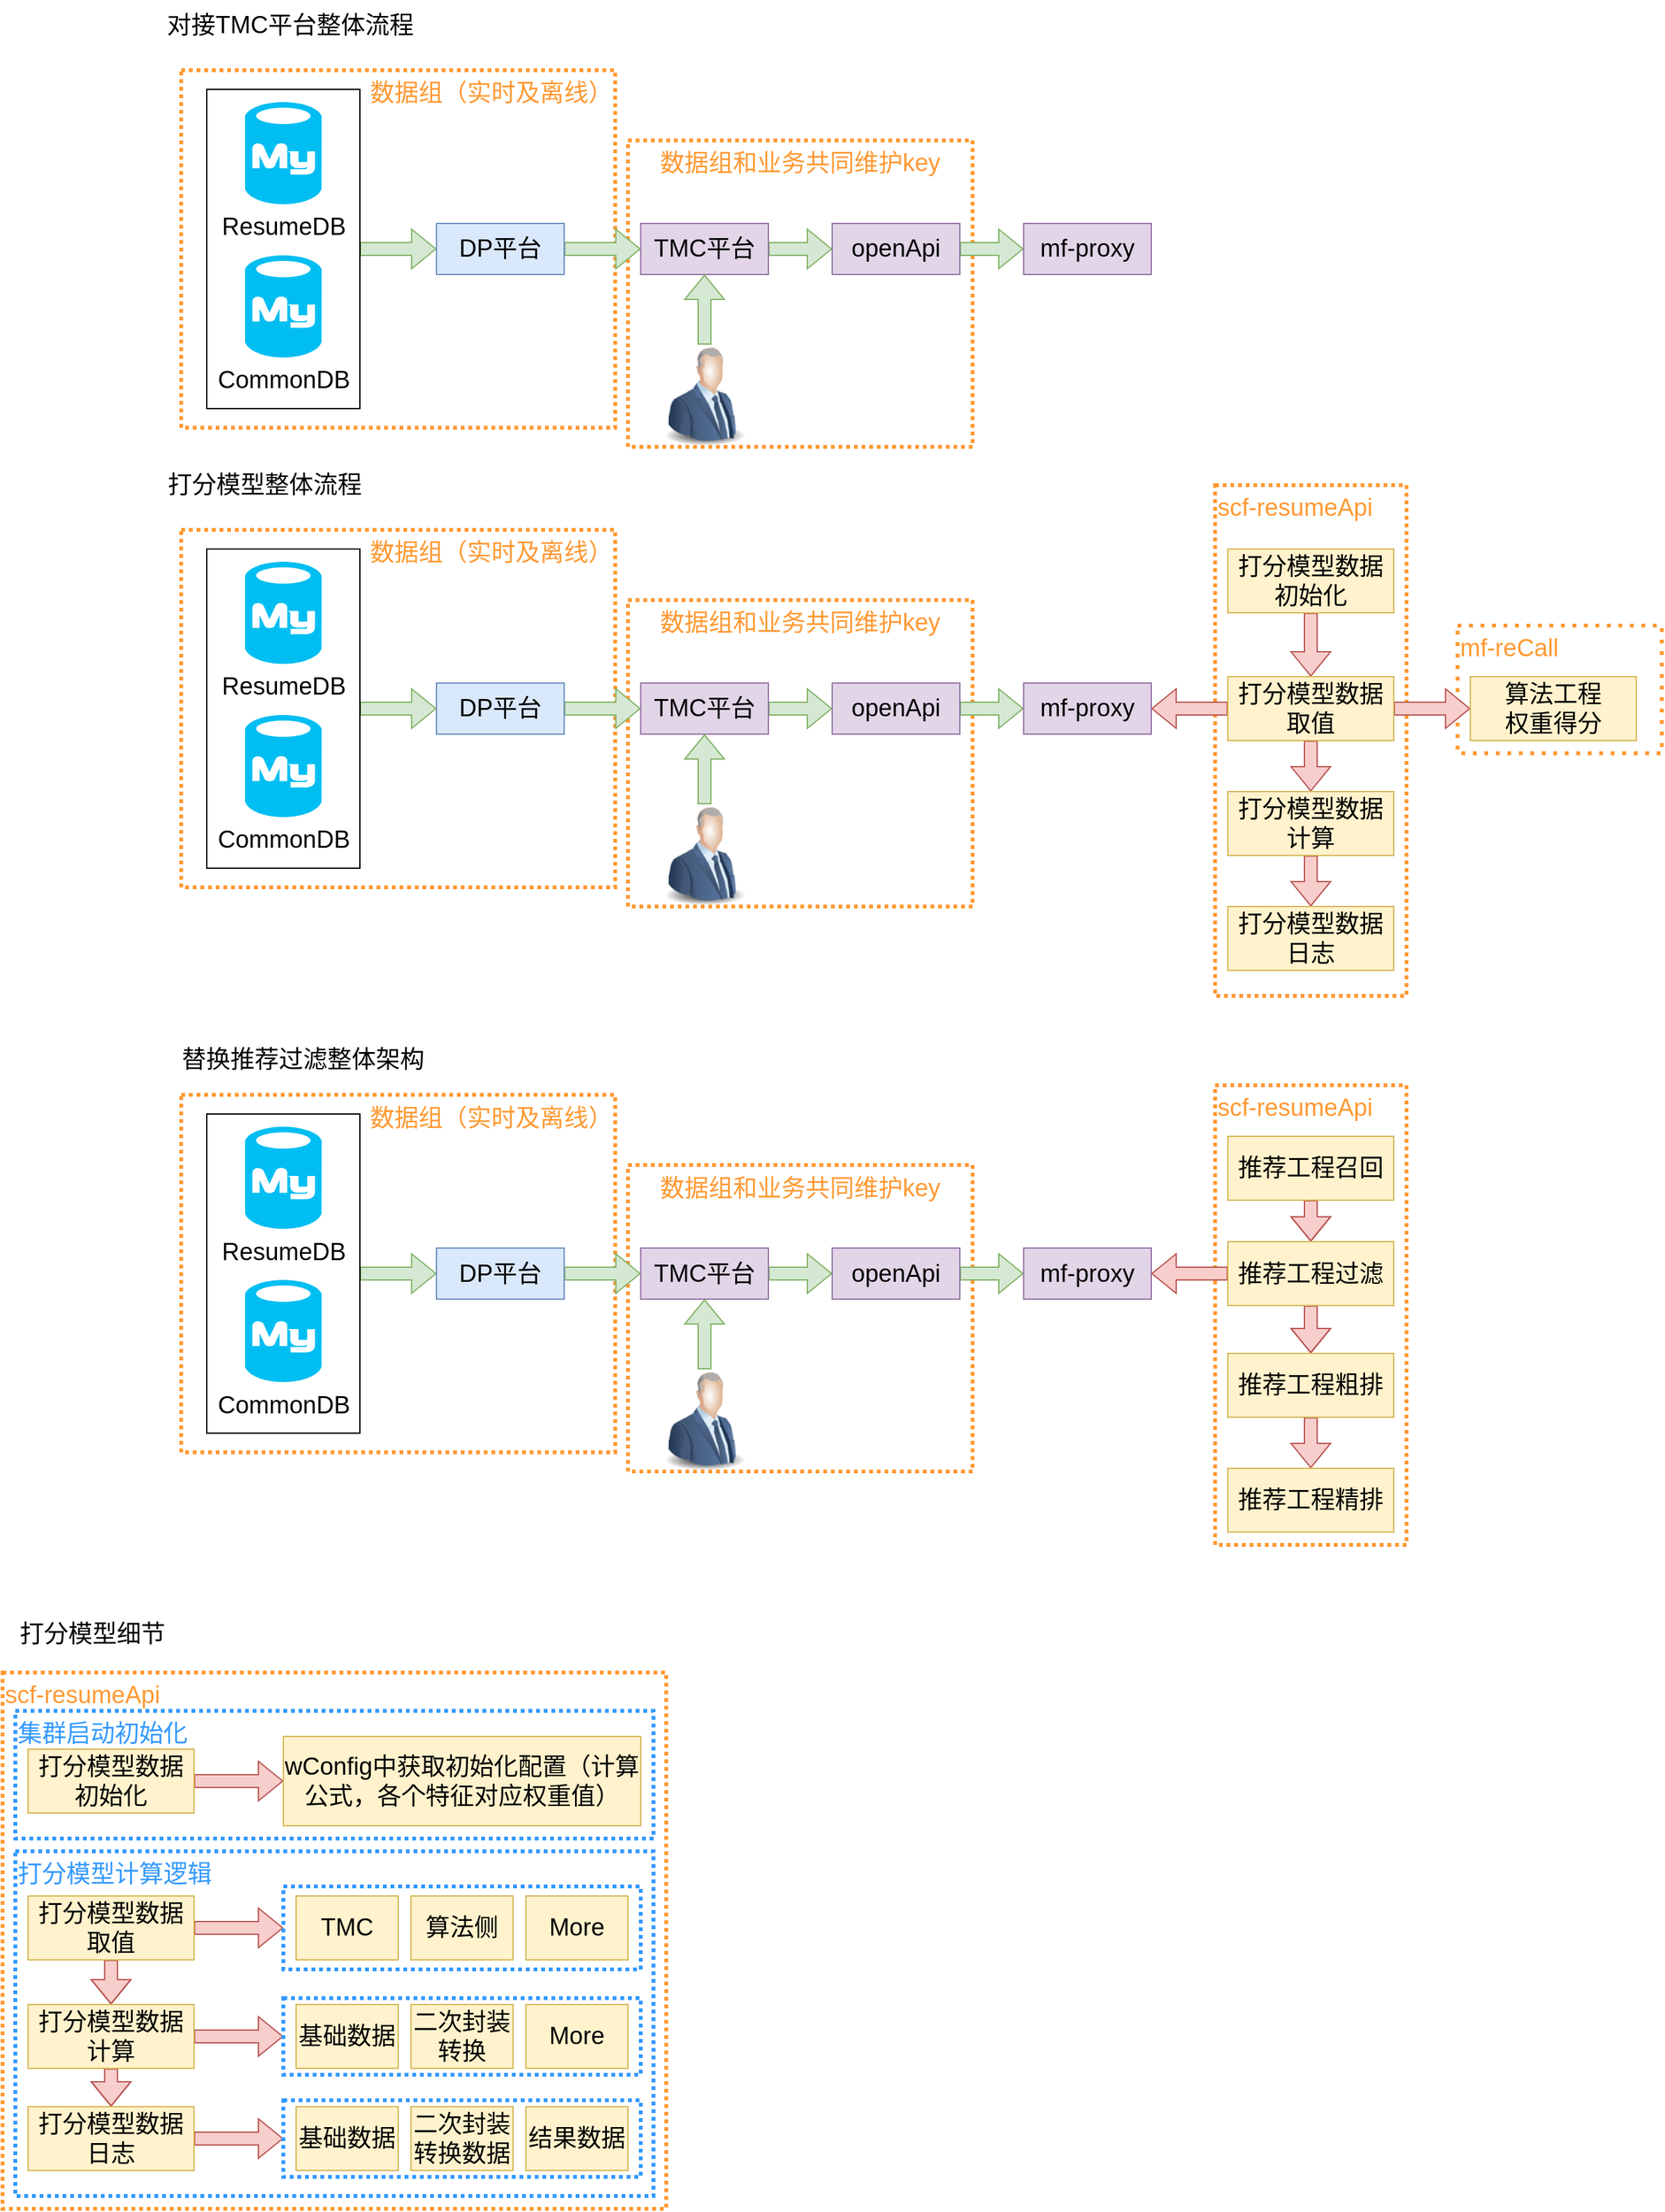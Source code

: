 <mxfile version="20.8.20" type="github">
  <diagram name="第 1 页" id="5mH8K1Bypizfiuxwx8Hr">
    <mxGraphModel dx="2234" dy="1196" grid="1" gridSize="10" guides="1" tooltips="1" connect="1" arrows="1" fold="1" page="0" pageScale="1" pageWidth="827" pageHeight="1169" math="0" shadow="0">
      <root>
        <mxCell id="0" />
        <mxCell id="1" parent="0" />
        <mxCell id="ymhxMs8yh-sM8fpUY3Rv-114" value="scf-resumeApi" style="rounded=0;whiteSpace=wrap;html=1;fontSize=19;dashed=1;dashPattern=1 1;strokeWidth=3;strokeColor=#FF9933;align=left;verticalAlign=top;fontColor=#FF9933;" vertex="1" parent="1">
          <mxGeometry x="-480" y="1200" width="520" height="420" as="geometry" />
        </mxCell>
        <mxCell id="ymhxMs8yh-sM8fpUY3Rv-125" value="打分模型计算逻辑" style="rounded=0;whiteSpace=wrap;html=1;dashed=1;dashPattern=1 1;strokeColor=#3399FF;strokeWidth=3;fontSize=19;fontColor=#3399FF;align=left;verticalAlign=top;" vertex="1" parent="1">
          <mxGeometry x="-470" y="1340" width="500" height="270" as="geometry" />
        </mxCell>
        <mxCell id="ymhxMs8yh-sM8fpUY3Rv-124" value="集群启动初始化" style="rounded=0;whiteSpace=wrap;html=1;dashed=1;dashPattern=1 1;strokeColor=#3399FF;strokeWidth=3;fontSize=19;fontColor=#3399FF;align=left;verticalAlign=top;" vertex="1" parent="1">
          <mxGeometry x="-470" y="1230" width="500" height="100" as="geometry" />
        </mxCell>
        <mxCell id="ymhxMs8yh-sM8fpUY3Rv-85" value="数据组和业务共同维护key" style="rounded=0;whiteSpace=wrap;html=1;dashed=1;dashPattern=1 1;strokeColor=#FF9933;strokeWidth=3;fontSize=19;fontColor=#FF9933;align=center;verticalAlign=top;" vertex="1" parent="1">
          <mxGeometry x="10" y="360" width="270" height="240" as="geometry" />
        </mxCell>
        <mxCell id="ymhxMs8yh-sM8fpUY3Rv-83" value="数据组和业务共同维护key" style="rounded=0;whiteSpace=wrap;html=1;dashed=1;dashPattern=1 1;strokeColor=#FF9933;strokeWidth=3;fontSize=19;fontColor=#FF9933;align=center;verticalAlign=top;" vertex="1" parent="1">
          <mxGeometry x="10" width="270" height="240" as="geometry" />
        </mxCell>
        <mxCell id="ymhxMs8yh-sM8fpUY3Rv-82" value="数据组（实时及离线）&lt;div style=&quot;&quot;&gt;&lt;/div&gt;" style="rounded=0;whiteSpace=wrap;html=1;dashed=1;dashPattern=1 1;strokeColor=#FF9933;strokeWidth=3;fontSize=19;fontColor=#FF9933;align=right;verticalAlign=top;" vertex="1" parent="1">
          <mxGeometry x="-340" y="305" width="340" height="280" as="geometry" />
        </mxCell>
        <mxCell id="ymhxMs8yh-sM8fpUY3Rv-81" value="数据组（实时及离线）" style="rounded=0;whiteSpace=wrap;html=1;dashed=1;dashPattern=1 1;strokeColor=#FF9933;strokeWidth=3;fontSize=19;fontColor=#FF9933;align=right;verticalAlign=top;" vertex="1" parent="1">
          <mxGeometry x="-340" y="-55" width="340" height="280" as="geometry" />
        </mxCell>
        <mxCell id="ymhxMs8yh-sM8fpUY3Rv-80" value="mf-reCall" style="rounded=0;whiteSpace=wrap;html=1;dashed=1;dashPattern=1 2;strokeColor=#FF9933;strokeWidth=3;fontSize=19;fontColor=#FF9933;align=left;verticalAlign=top;" vertex="1" parent="1">
          <mxGeometry x="660" y="380" width="160" height="100" as="geometry" />
        </mxCell>
        <mxCell id="ymhxMs8yh-sM8fpUY3Rv-73" value="scf-resumeApi" style="rounded=0;whiteSpace=wrap;html=1;fontSize=19;dashed=1;dashPattern=1 1;strokeWidth=3;strokeColor=#FF9933;align=left;verticalAlign=top;fontColor=#FF9933;" vertex="1" parent="1">
          <mxGeometry x="470" y="270" width="150" height="400" as="geometry" />
        </mxCell>
        <mxCell id="ymhxMs8yh-sM8fpUY3Rv-33" style="edgeStyle=orthogonalEdgeStyle;shape=flexArrow;rounded=0;orthogonalLoop=1;jettySize=auto;html=1;entryX=0;entryY=0.5;entryDx=0;entryDy=0;fontSize=19;fillColor=#d5e8d4;strokeColor=#82b366;" edge="1" parent="1" source="ymhxMs8yh-sM8fpUY3Rv-4" target="ymhxMs8yh-sM8fpUY3Rv-6">
          <mxGeometry relative="1" as="geometry" />
        </mxCell>
        <mxCell id="ymhxMs8yh-sM8fpUY3Rv-4" value="" style="rounded=0;whiteSpace=wrap;html=1;fontSize=19;" vertex="1" parent="1">
          <mxGeometry x="-320" y="-40" width="120" height="250" as="geometry" />
        </mxCell>
        <mxCell id="ymhxMs8yh-sM8fpUY3Rv-2" value="ResumeDB" style="verticalLabelPosition=bottom;html=1;verticalAlign=top;align=center;strokeColor=none;fillColor=#00BEF2;shape=mxgraph.azure.mysql_database;fontSize=19;" vertex="1" parent="1">
          <mxGeometry x="-290" y="-30" width="60" height="80" as="geometry" />
        </mxCell>
        <mxCell id="ymhxMs8yh-sM8fpUY3Rv-3" value="CommonDB" style="verticalLabelPosition=bottom;html=1;verticalAlign=top;align=center;strokeColor=none;fillColor=#00BEF2;shape=mxgraph.azure.mysql_database;fontSize=19;" vertex="1" parent="1">
          <mxGeometry x="-290" y="90" width="60" height="80" as="geometry" />
        </mxCell>
        <mxCell id="ymhxMs8yh-sM8fpUY3Rv-32" style="edgeStyle=orthogonalEdgeStyle;shape=flexArrow;rounded=0;orthogonalLoop=1;jettySize=auto;html=1;entryX=0;entryY=0.5;entryDx=0;entryDy=0;fontSize=19;fillColor=#d5e8d4;strokeColor=#82b366;" edge="1" parent="1" source="ymhxMs8yh-sM8fpUY3Rv-6" target="ymhxMs8yh-sM8fpUY3Rv-9">
          <mxGeometry relative="1" as="geometry" />
        </mxCell>
        <mxCell id="ymhxMs8yh-sM8fpUY3Rv-6" value="DP平台" style="rounded=0;whiteSpace=wrap;html=1;fontSize=19;fillColor=#dae8fc;strokeColor=#6c8ebf;" vertex="1" parent="1">
          <mxGeometry x="-140" y="65" width="100" height="40" as="geometry" />
        </mxCell>
        <mxCell id="ymhxMs8yh-sM8fpUY3Rv-31" style="edgeStyle=orthogonalEdgeStyle;shape=flexArrow;rounded=0;orthogonalLoop=1;jettySize=auto;html=1;entryX=0;entryY=0.5;entryDx=0;entryDy=0;fontSize=19;fillColor=#d5e8d4;strokeColor=#82b366;" edge="1" parent="1" source="ymhxMs8yh-sM8fpUY3Rv-9" target="ymhxMs8yh-sM8fpUY3Rv-18">
          <mxGeometry relative="1" as="geometry" />
        </mxCell>
        <mxCell id="ymhxMs8yh-sM8fpUY3Rv-9" value="TMC平台" style="rounded=0;whiteSpace=wrap;html=1;fontSize=19;fillColor=#e1d5e7;strokeColor=#9673a6;" vertex="1" parent="1">
          <mxGeometry x="20" y="65" width="100" height="40" as="geometry" />
        </mxCell>
        <mxCell id="ymhxMs8yh-sM8fpUY3Rv-35" style="edgeStyle=orthogonalEdgeStyle;shape=flexArrow;rounded=0;orthogonalLoop=1;jettySize=auto;html=1;entryX=0.5;entryY=1;entryDx=0;entryDy=0;fontSize=19;fillColor=#d5e8d4;strokeColor=#82b366;" edge="1" parent="1" source="ymhxMs8yh-sM8fpUY3Rv-10" target="ymhxMs8yh-sM8fpUY3Rv-9">
          <mxGeometry relative="1" as="geometry" />
        </mxCell>
        <mxCell id="ymhxMs8yh-sM8fpUY3Rv-10" value="" style="image;html=1;image=img/lib/clip_art/people/Suit_Man_Blue_128x128.png;fontSize=19;" vertex="1" parent="1">
          <mxGeometry x="30" y="160" width="80" height="80" as="geometry" />
        </mxCell>
        <mxCell id="ymhxMs8yh-sM8fpUY3Rv-76" value="" style="edgeStyle=orthogonalEdgeStyle;shape=flexArrow;rounded=0;orthogonalLoop=1;jettySize=auto;html=1;fontSize=19;fillColor=#d5e8d4;strokeColor=#82b366;" edge="1" parent="1" source="ymhxMs8yh-sM8fpUY3Rv-18" target="ymhxMs8yh-sM8fpUY3Rv-75">
          <mxGeometry relative="1" as="geometry" />
        </mxCell>
        <mxCell id="ymhxMs8yh-sM8fpUY3Rv-18" value="openApi" style="rounded=0;whiteSpace=wrap;html=1;fontSize=19;fillColor=#e1d5e7;strokeColor=#9673a6;" vertex="1" parent="1">
          <mxGeometry x="170" y="65" width="100" height="40" as="geometry" />
        </mxCell>
        <mxCell id="ymhxMs8yh-sM8fpUY3Rv-26" value="对接TMC平台整体流程" style="text;html=1;align=center;verticalAlign=middle;resizable=0;points=[];autosize=1;strokeColor=none;fillColor=none;fontSize=19;" vertex="1" parent="1">
          <mxGeometry x="-365" y="-110" width="220" height="40" as="geometry" />
        </mxCell>
        <mxCell id="ymhxMs8yh-sM8fpUY3Rv-36" value="打分模型整体流程" style="text;html=1;align=center;verticalAlign=middle;resizable=0;points=[];autosize=1;strokeColor=none;fillColor=none;fontSize=19;" vertex="1" parent="1">
          <mxGeometry x="-365" y="250" width="180" height="40" as="geometry" />
        </mxCell>
        <mxCell id="ymhxMs8yh-sM8fpUY3Rv-49" style="edgeStyle=orthogonalEdgeStyle;shape=flexArrow;rounded=0;orthogonalLoop=1;jettySize=auto;html=1;entryX=0;entryY=0.5;entryDx=0;entryDy=0;fontSize=19;fillColor=#d5e8d4;strokeColor=#82b366;" edge="1" parent="1" source="ymhxMs8yh-sM8fpUY3Rv-50" target="ymhxMs8yh-sM8fpUY3Rv-54">
          <mxGeometry relative="1" as="geometry" />
        </mxCell>
        <mxCell id="ymhxMs8yh-sM8fpUY3Rv-50" value="" style="rounded=0;whiteSpace=wrap;html=1;fontSize=19;" vertex="1" parent="1">
          <mxGeometry x="-320" y="320" width="120" height="250" as="geometry" />
        </mxCell>
        <mxCell id="ymhxMs8yh-sM8fpUY3Rv-51" value="ResumeDB" style="verticalLabelPosition=bottom;html=1;verticalAlign=top;align=center;strokeColor=none;fillColor=#00BEF2;shape=mxgraph.azure.mysql_database;fontSize=19;" vertex="1" parent="1">
          <mxGeometry x="-290" y="330" width="60" height="80" as="geometry" />
        </mxCell>
        <mxCell id="ymhxMs8yh-sM8fpUY3Rv-52" value="CommonDB" style="verticalLabelPosition=bottom;html=1;verticalAlign=top;align=center;strokeColor=none;fillColor=#00BEF2;shape=mxgraph.azure.mysql_database;fontSize=19;" vertex="1" parent="1">
          <mxGeometry x="-290" y="450" width="60" height="80" as="geometry" />
        </mxCell>
        <mxCell id="ymhxMs8yh-sM8fpUY3Rv-53" style="edgeStyle=orthogonalEdgeStyle;shape=flexArrow;rounded=0;orthogonalLoop=1;jettySize=auto;html=1;entryX=0;entryY=0.5;entryDx=0;entryDy=0;fontSize=19;fillColor=#d5e8d4;strokeColor=#82b366;" edge="1" parent="1" source="ymhxMs8yh-sM8fpUY3Rv-54" target="ymhxMs8yh-sM8fpUY3Rv-56">
          <mxGeometry relative="1" as="geometry" />
        </mxCell>
        <mxCell id="ymhxMs8yh-sM8fpUY3Rv-54" value="DP平台" style="rounded=0;whiteSpace=wrap;html=1;fontSize=19;fillColor=#dae8fc;strokeColor=#6c8ebf;" vertex="1" parent="1">
          <mxGeometry x="-140" y="425" width="100" height="40" as="geometry" />
        </mxCell>
        <mxCell id="ymhxMs8yh-sM8fpUY3Rv-55" style="edgeStyle=orthogonalEdgeStyle;shape=flexArrow;rounded=0;orthogonalLoop=1;jettySize=auto;html=1;entryX=0;entryY=0.5;entryDx=0;entryDy=0;fontSize=19;fillColor=#d5e8d4;strokeColor=#82b366;" edge="1" parent="1" source="ymhxMs8yh-sM8fpUY3Rv-56" target="ymhxMs8yh-sM8fpUY3Rv-60">
          <mxGeometry relative="1" as="geometry" />
        </mxCell>
        <mxCell id="ymhxMs8yh-sM8fpUY3Rv-56" value="TMC平台" style="rounded=0;whiteSpace=wrap;html=1;fontSize=19;fillColor=#e1d5e7;strokeColor=#9673a6;" vertex="1" parent="1">
          <mxGeometry x="20" y="425" width="100" height="40" as="geometry" />
        </mxCell>
        <mxCell id="ymhxMs8yh-sM8fpUY3Rv-57" style="edgeStyle=orthogonalEdgeStyle;shape=flexArrow;rounded=0;orthogonalLoop=1;jettySize=auto;html=1;entryX=0.5;entryY=1;entryDx=0;entryDy=0;fontSize=19;fillColor=#d5e8d4;strokeColor=#82b366;" edge="1" parent="1" source="ymhxMs8yh-sM8fpUY3Rv-58" target="ymhxMs8yh-sM8fpUY3Rv-56">
          <mxGeometry relative="1" as="geometry" />
        </mxCell>
        <mxCell id="ymhxMs8yh-sM8fpUY3Rv-58" value="" style="image;html=1;image=img/lib/clip_art/people/Suit_Man_Blue_128x128.png;fontSize=19;" vertex="1" parent="1">
          <mxGeometry x="30" y="520" width="80" height="80" as="geometry" />
        </mxCell>
        <mxCell id="ymhxMs8yh-sM8fpUY3Rv-78" value="" style="edgeStyle=orthogonalEdgeStyle;shape=flexArrow;rounded=0;orthogonalLoop=1;jettySize=auto;html=1;fontSize=19;fillColor=#d5e8d4;strokeColor=#82b366;" edge="1" parent="1" source="ymhxMs8yh-sM8fpUY3Rv-60" target="ymhxMs8yh-sM8fpUY3Rv-77">
          <mxGeometry relative="1" as="geometry" />
        </mxCell>
        <mxCell id="ymhxMs8yh-sM8fpUY3Rv-60" value="openApi" style="rounded=0;whiteSpace=wrap;html=1;fontSize=19;fillColor=#e1d5e7;strokeColor=#9673a6;" vertex="1" parent="1">
          <mxGeometry x="170" y="425" width="100" height="40" as="geometry" />
        </mxCell>
        <mxCell id="ymhxMs8yh-sM8fpUY3Rv-64" value="" style="edgeStyle=orthogonalEdgeStyle;shape=flexArrow;rounded=0;orthogonalLoop=1;jettySize=auto;html=1;fontSize=19;fillColor=#f8cecc;strokeColor=#b85450;" edge="1" parent="1" source="ymhxMs8yh-sM8fpUY3Rv-62" target="ymhxMs8yh-sM8fpUY3Rv-63">
          <mxGeometry relative="1" as="geometry" />
        </mxCell>
        <mxCell id="ymhxMs8yh-sM8fpUY3Rv-62" value="打分模型数据初始化" style="rounded=0;whiteSpace=wrap;html=1;fontSize=19;fillColor=#fff2cc;strokeColor=#d6b656;" vertex="1" parent="1">
          <mxGeometry x="480" y="320" width="130" height="50" as="geometry" />
        </mxCell>
        <mxCell id="ymhxMs8yh-sM8fpUY3Rv-66" value="" style="edgeStyle=orthogonalEdgeStyle;shape=flexArrow;rounded=0;orthogonalLoop=1;jettySize=auto;html=1;fontSize=19;fillColor=#f8cecc;strokeColor=#b85450;" edge="1" parent="1" source="ymhxMs8yh-sM8fpUY3Rv-63" target="ymhxMs8yh-sM8fpUY3Rv-65">
          <mxGeometry relative="1" as="geometry" />
        </mxCell>
        <mxCell id="ymhxMs8yh-sM8fpUY3Rv-71" value="" style="edgeStyle=orthogonalEdgeStyle;shape=flexArrow;rounded=0;orthogonalLoop=1;jettySize=auto;html=1;fontSize=19;fillColor=#f8cecc;strokeColor=#b85450;" edge="1" parent="1" source="ymhxMs8yh-sM8fpUY3Rv-63" target="ymhxMs8yh-sM8fpUY3Rv-70">
          <mxGeometry relative="1" as="geometry" />
        </mxCell>
        <mxCell id="ymhxMs8yh-sM8fpUY3Rv-79" style="edgeStyle=orthogonalEdgeStyle;shape=flexArrow;rounded=0;orthogonalLoop=1;jettySize=auto;html=1;fontSize=19;fillColor=#f8cecc;strokeColor=#b85450;" edge="1" parent="1" source="ymhxMs8yh-sM8fpUY3Rv-63" target="ymhxMs8yh-sM8fpUY3Rv-77">
          <mxGeometry relative="1" as="geometry" />
        </mxCell>
        <mxCell id="ymhxMs8yh-sM8fpUY3Rv-63" value="打分模型数据&lt;br&gt;取值" style="rounded=0;whiteSpace=wrap;html=1;fontSize=19;fillColor=#fff2cc;strokeColor=#d6b656;" vertex="1" parent="1">
          <mxGeometry x="480" y="420" width="130" height="50" as="geometry" />
        </mxCell>
        <mxCell id="ymhxMs8yh-sM8fpUY3Rv-68" value="" style="edgeStyle=orthogonalEdgeStyle;shape=flexArrow;rounded=0;orthogonalLoop=1;jettySize=auto;html=1;fontSize=19;fillColor=#f8cecc;strokeColor=#b85450;" edge="1" parent="1" source="ymhxMs8yh-sM8fpUY3Rv-65" target="ymhxMs8yh-sM8fpUY3Rv-67">
          <mxGeometry relative="1" as="geometry" />
        </mxCell>
        <mxCell id="ymhxMs8yh-sM8fpUY3Rv-65" value="打分模型数据&lt;br&gt;计算" style="rounded=0;whiteSpace=wrap;html=1;fontSize=19;fillColor=#fff2cc;strokeColor=#d6b656;" vertex="1" parent="1">
          <mxGeometry x="480" y="510" width="130" height="50" as="geometry" />
        </mxCell>
        <mxCell id="ymhxMs8yh-sM8fpUY3Rv-67" value="打分模型数据&lt;br&gt;日志" style="rounded=0;whiteSpace=wrap;html=1;fontSize=19;fillColor=#fff2cc;strokeColor=#d6b656;" vertex="1" parent="1">
          <mxGeometry x="480" y="600" width="130" height="50" as="geometry" />
        </mxCell>
        <mxCell id="ymhxMs8yh-sM8fpUY3Rv-70" value="算法工程&lt;br&gt;权重得分" style="rounded=0;whiteSpace=wrap;html=1;fontSize=19;fillColor=#fff2cc;strokeColor=#d6b656;" vertex="1" parent="1">
          <mxGeometry x="670" y="420" width="130" height="50" as="geometry" />
        </mxCell>
        <mxCell id="ymhxMs8yh-sM8fpUY3Rv-74" value="替换推荐过滤整体架构" style="text;html=1;align=center;verticalAlign=middle;resizable=0;points=[];autosize=1;strokeColor=none;fillColor=none;fontSize=19;" vertex="1" parent="1">
          <mxGeometry x="-350" y="700" width="210" height="40" as="geometry" />
        </mxCell>
        <mxCell id="ymhxMs8yh-sM8fpUY3Rv-75" value="mf-proxy" style="rounded=0;whiteSpace=wrap;html=1;fontSize=19;fillColor=#e1d5e7;strokeColor=#9673a6;" vertex="1" parent="1">
          <mxGeometry x="320" y="65" width="100" height="40" as="geometry" />
        </mxCell>
        <mxCell id="ymhxMs8yh-sM8fpUY3Rv-77" value="mf-proxy" style="rounded=0;whiteSpace=wrap;html=1;fontSize=19;fillColor=#e1d5e7;strokeColor=#9673a6;" vertex="1" parent="1">
          <mxGeometry x="320" y="425" width="100" height="40" as="geometry" />
        </mxCell>
        <mxCell id="ymhxMs8yh-sM8fpUY3Rv-86" value="数据组和业务共同维护key" style="rounded=0;whiteSpace=wrap;html=1;dashed=1;dashPattern=1 1;strokeColor=#FF9933;strokeWidth=3;fontSize=19;fontColor=#FF9933;align=center;verticalAlign=top;" vertex="1" parent="1">
          <mxGeometry x="10" y="802.5" width="270" height="240" as="geometry" />
        </mxCell>
        <mxCell id="ymhxMs8yh-sM8fpUY3Rv-87" value="数据组（实时及离线）" style="rounded=0;whiteSpace=wrap;html=1;dashed=1;dashPattern=1 1;strokeColor=#FF9933;strokeWidth=3;fontSize=19;fontColor=#FF9933;align=right;verticalAlign=top;" vertex="1" parent="1">
          <mxGeometry x="-340" y="747.5" width="340" height="280" as="geometry" />
        </mxCell>
        <mxCell id="ymhxMs8yh-sM8fpUY3Rv-88" style="edgeStyle=orthogonalEdgeStyle;shape=flexArrow;rounded=0;orthogonalLoop=1;jettySize=auto;html=1;entryX=0;entryY=0.5;entryDx=0;entryDy=0;fontSize=19;fillColor=#d5e8d4;strokeColor=#82b366;" edge="1" parent="1" source="ymhxMs8yh-sM8fpUY3Rv-89" target="ymhxMs8yh-sM8fpUY3Rv-93">
          <mxGeometry relative="1" as="geometry" />
        </mxCell>
        <mxCell id="ymhxMs8yh-sM8fpUY3Rv-89" value="" style="rounded=0;whiteSpace=wrap;html=1;fontSize=19;" vertex="1" parent="1">
          <mxGeometry x="-320" y="762.5" width="120" height="250" as="geometry" />
        </mxCell>
        <mxCell id="ymhxMs8yh-sM8fpUY3Rv-90" value="ResumeDB" style="verticalLabelPosition=bottom;html=1;verticalAlign=top;align=center;strokeColor=none;fillColor=#00BEF2;shape=mxgraph.azure.mysql_database;fontSize=19;" vertex="1" parent="1">
          <mxGeometry x="-290" y="772.5" width="60" height="80" as="geometry" />
        </mxCell>
        <mxCell id="ymhxMs8yh-sM8fpUY3Rv-91" value="CommonDB" style="verticalLabelPosition=bottom;html=1;verticalAlign=top;align=center;strokeColor=none;fillColor=#00BEF2;shape=mxgraph.azure.mysql_database;fontSize=19;" vertex="1" parent="1">
          <mxGeometry x="-290" y="892.5" width="60" height="80" as="geometry" />
        </mxCell>
        <mxCell id="ymhxMs8yh-sM8fpUY3Rv-92" style="edgeStyle=orthogonalEdgeStyle;shape=flexArrow;rounded=0;orthogonalLoop=1;jettySize=auto;html=1;entryX=0;entryY=0.5;entryDx=0;entryDy=0;fontSize=19;fillColor=#d5e8d4;strokeColor=#82b366;" edge="1" parent="1" source="ymhxMs8yh-sM8fpUY3Rv-93" target="ymhxMs8yh-sM8fpUY3Rv-95">
          <mxGeometry relative="1" as="geometry" />
        </mxCell>
        <mxCell id="ymhxMs8yh-sM8fpUY3Rv-93" value="DP平台" style="rounded=0;whiteSpace=wrap;html=1;fontSize=19;fillColor=#dae8fc;strokeColor=#6c8ebf;" vertex="1" parent="1">
          <mxGeometry x="-140" y="867.5" width="100" height="40" as="geometry" />
        </mxCell>
        <mxCell id="ymhxMs8yh-sM8fpUY3Rv-94" style="edgeStyle=orthogonalEdgeStyle;shape=flexArrow;rounded=0;orthogonalLoop=1;jettySize=auto;html=1;entryX=0;entryY=0.5;entryDx=0;entryDy=0;fontSize=19;fillColor=#d5e8d4;strokeColor=#82b366;" edge="1" parent="1" source="ymhxMs8yh-sM8fpUY3Rv-95" target="ymhxMs8yh-sM8fpUY3Rv-99">
          <mxGeometry relative="1" as="geometry" />
        </mxCell>
        <mxCell id="ymhxMs8yh-sM8fpUY3Rv-95" value="TMC平台" style="rounded=0;whiteSpace=wrap;html=1;fontSize=19;fillColor=#e1d5e7;strokeColor=#9673a6;" vertex="1" parent="1">
          <mxGeometry x="20" y="867.5" width="100" height="40" as="geometry" />
        </mxCell>
        <mxCell id="ymhxMs8yh-sM8fpUY3Rv-96" style="edgeStyle=orthogonalEdgeStyle;shape=flexArrow;rounded=0;orthogonalLoop=1;jettySize=auto;html=1;entryX=0.5;entryY=1;entryDx=0;entryDy=0;fontSize=19;fillColor=#d5e8d4;strokeColor=#82b366;" edge="1" parent="1" source="ymhxMs8yh-sM8fpUY3Rv-97" target="ymhxMs8yh-sM8fpUY3Rv-95">
          <mxGeometry relative="1" as="geometry" />
        </mxCell>
        <mxCell id="ymhxMs8yh-sM8fpUY3Rv-97" value="" style="image;html=1;image=img/lib/clip_art/people/Suit_Man_Blue_128x128.png;fontSize=19;" vertex="1" parent="1">
          <mxGeometry x="30" y="962.5" width="80" height="80" as="geometry" />
        </mxCell>
        <mxCell id="ymhxMs8yh-sM8fpUY3Rv-98" value="" style="edgeStyle=orthogonalEdgeStyle;shape=flexArrow;rounded=0;orthogonalLoop=1;jettySize=auto;html=1;fontSize=19;fillColor=#d5e8d4;strokeColor=#82b366;" edge="1" parent="1" source="ymhxMs8yh-sM8fpUY3Rv-99" target="ymhxMs8yh-sM8fpUY3Rv-101">
          <mxGeometry relative="1" as="geometry" />
        </mxCell>
        <mxCell id="ymhxMs8yh-sM8fpUY3Rv-99" value="openApi" style="rounded=0;whiteSpace=wrap;html=1;fontSize=19;fillColor=#e1d5e7;strokeColor=#9673a6;" vertex="1" parent="1">
          <mxGeometry x="170" y="867.5" width="100" height="40" as="geometry" />
        </mxCell>
        <mxCell id="ymhxMs8yh-sM8fpUY3Rv-101" value="mf-proxy" style="rounded=0;whiteSpace=wrap;html=1;fontSize=19;fillColor=#e1d5e7;strokeColor=#9673a6;" vertex="1" parent="1">
          <mxGeometry x="320" y="867.5" width="100" height="40" as="geometry" />
        </mxCell>
        <mxCell id="ymhxMs8yh-sM8fpUY3Rv-102" value="scf-resumeApi" style="rounded=0;whiteSpace=wrap;html=1;fontSize=19;dashed=1;dashPattern=1 1;strokeWidth=3;strokeColor=#FF9933;align=left;verticalAlign=top;fontColor=#FF9933;" vertex="1" parent="1">
          <mxGeometry x="470" y="740" width="150" height="360" as="geometry" />
        </mxCell>
        <mxCell id="ymhxMs8yh-sM8fpUY3Rv-103" value="" style="edgeStyle=orthogonalEdgeStyle;shape=flexArrow;rounded=0;orthogonalLoop=1;jettySize=auto;html=1;fontSize=19;fillColor=#f8cecc;strokeColor=#b85450;" edge="1" parent="1" source="ymhxMs8yh-sM8fpUY3Rv-104" target="ymhxMs8yh-sM8fpUY3Rv-106">
          <mxGeometry relative="1" as="geometry" />
        </mxCell>
        <mxCell id="ymhxMs8yh-sM8fpUY3Rv-104" value="推荐工程召回" style="rounded=0;whiteSpace=wrap;html=1;fontSize=19;fillColor=#fff2cc;strokeColor=#d6b656;" vertex="1" parent="1">
          <mxGeometry x="480" y="780" width="130" height="50" as="geometry" />
        </mxCell>
        <mxCell id="ymhxMs8yh-sM8fpUY3Rv-105" value="" style="edgeStyle=orthogonalEdgeStyle;shape=flexArrow;rounded=0;orthogonalLoop=1;jettySize=auto;html=1;fontSize=19;fillColor=#f8cecc;strokeColor=#b85450;" edge="1" parent="1" source="ymhxMs8yh-sM8fpUY3Rv-106" target="ymhxMs8yh-sM8fpUY3Rv-108">
          <mxGeometry relative="1" as="geometry" />
        </mxCell>
        <mxCell id="ymhxMs8yh-sM8fpUY3Rv-112" style="edgeStyle=orthogonalEdgeStyle;shape=flexArrow;rounded=0;orthogonalLoop=1;jettySize=auto;html=1;fontSize=19;fontColor=#FF9933;fillColor=#f8cecc;strokeColor=#b85450;" edge="1" parent="1" source="ymhxMs8yh-sM8fpUY3Rv-106" target="ymhxMs8yh-sM8fpUY3Rv-101">
          <mxGeometry relative="1" as="geometry" />
        </mxCell>
        <mxCell id="ymhxMs8yh-sM8fpUY3Rv-106" value="推荐工程过滤" style="rounded=0;whiteSpace=wrap;html=1;fontSize=19;fillColor=#fff2cc;strokeColor=#d6b656;" vertex="1" parent="1">
          <mxGeometry x="480" y="862.5" width="130" height="50" as="geometry" />
        </mxCell>
        <mxCell id="ymhxMs8yh-sM8fpUY3Rv-107" value="" style="edgeStyle=orthogonalEdgeStyle;shape=flexArrow;rounded=0;orthogonalLoop=1;jettySize=auto;html=1;fontSize=19;fillColor=#f8cecc;strokeColor=#b85450;" edge="1" parent="1" source="ymhxMs8yh-sM8fpUY3Rv-108" target="ymhxMs8yh-sM8fpUY3Rv-109">
          <mxGeometry relative="1" as="geometry" />
        </mxCell>
        <mxCell id="ymhxMs8yh-sM8fpUY3Rv-108" value="推荐工程粗排" style="rounded=0;whiteSpace=wrap;html=1;fontSize=19;fillColor=#fff2cc;strokeColor=#d6b656;" vertex="1" parent="1">
          <mxGeometry x="480" y="950" width="130" height="50" as="geometry" />
        </mxCell>
        <mxCell id="ymhxMs8yh-sM8fpUY3Rv-109" value="推荐工程精排" style="rounded=0;whiteSpace=wrap;html=1;fontSize=19;fillColor=#fff2cc;strokeColor=#d6b656;" vertex="1" parent="1">
          <mxGeometry x="480" y="1040" width="130" height="50" as="geometry" />
        </mxCell>
        <mxCell id="ymhxMs8yh-sM8fpUY3Rv-113" value="打分模型细节" style="text;html=1;align=center;verticalAlign=middle;resizable=0;points=[];autosize=1;strokeColor=none;fillColor=none;fontSize=19;" vertex="1" parent="1">
          <mxGeometry x="-480" y="1150" width="140" height="40" as="geometry" />
        </mxCell>
        <mxCell id="ymhxMs8yh-sM8fpUY3Rv-123" value="" style="edgeStyle=orthogonalEdgeStyle;shape=flexArrow;rounded=0;orthogonalLoop=1;jettySize=auto;html=1;fontSize=19;fontColor=#FF9933;fillColor=#f8cecc;strokeColor=#b85450;" edge="1" parent="1" source="ymhxMs8yh-sM8fpUY3Rv-116" target="ymhxMs8yh-sM8fpUY3Rv-122">
          <mxGeometry relative="1" as="geometry" />
        </mxCell>
        <mxCell id="ymhxMs8yh-sM8fpUY3Rv-116" value="打分模型数据初始化" style="rounded=0;whiteSpace=wrap;html=1;fontSize=19;fillColor=#fff2cc;strokeColor=#d6b656;" vertex="1" parent="1">
          <mxGeometry x="-460" y="1260" width="130" height="50" as="geometry" />
        </mxCell>
        <mxCell id="ymhxMs8yh-sM8fpUY3Rv-117" value="" style="edgeStyle=orthogonalEdgeStyle;shape=flexArrow;rounded=0;orthogonalLoop=1;jettySize=auto;html=1;fontSize=19;fillColor=#f8cecc;strokeColor=#b85450;" edge="1" parent="1" source="ymhxMs8yh-sM8fpUY3Rv-118" target="ymhxMs8yh-sM8fpUY3Rv-120">
          <mxGeometry relative="1" as="geometry" />
        </mxCell>
        <mxCell id="ymhxMs8yh-sM8fpUY3Rv-130" style="edgeStyle=orthogonalEdgeStyle;shape=flexArrow;rounded=0;orthogonalLoop=1;jettySize=auto;html=1;entryX=0;entryY=0.5;entryDx=0;entryDy=0;fontSize=19;fontColor=#3399FF;fillColor=#f8cecc;strokeColor=#b85450;" edge="1" parent="1" source="ymhxMs8yh-sM8fpUY3Rv-118" target="ymhxMs8yh-sM8fpUY3Rv-129">
          <mxGeometry relative="1" as="geometry" />
        </mxCell>
        <mxCell id="ymhxMs8yh-sM8fpUY3Rv-118" value="打分模型数据取值" style="rounded=0;whiteSpace=wrap;html=1;fontSize=19;fillColor=#fff2cc;strokeColor=#d6b656;" vertex="1" parent="1">
          <mxGeometry x="-460" y="1375" width="130" height="50" as="geometry" />
        </mxCell>
        <mxCell id="ymhxMs8yh-sM8fpUY3Rv-119" value="" style="edgeStyle=orthogonalEdgeStyle;shape=flexArrow;rounded=0;orthogonalLoop=1;jettySize=auto;html=1;fontSize=19;fillColor=#f8cecc;strokeColor=#b85450;" edge="1" parent="1" source="ymhxMs8yh-sM8fpUY3Rv-120" target="ymhxMs8yh-sM8fpUY3Rv-121">
          <mxGeometry relative="1" as="geometry" />
        </mxCell>
        <mxCell id="ymhxMs8yh-sM8fpUY3Rv-133" style="edgeStyle=orthogonalEdgeStyle;shape=flexArrow;rounded=0;orthogonalLoop=1;jettySize=auto;html=1;entryX=0;entryY=0.5;entryDx=0;entryDy=0;fontSize=19;fontColor=#3399FF;fillColor=#f8cecc;strokeColor=#b85450;" edge="1" parent="1" source="ymhxMs8yh-sM8fpUY3Rv-120" target="ymhxMs8yh-sM8fpUY3Rv-132">
          <mxGeometry relative="1" as="geometry" />
        </mxCell>
        <mxCell id="ymhxMs8yh-sM8fpUY3Rv-120" value="打分模型数据&lt;br&gt;计算" style="rounded=0;whiteSpace=wrap;html=1;fontSize=19;fillColor=#fff2cc;strokeColor=#d6b656;" vertex="1" parent="1">
          <mxGeometry x="-460" y="1460" width="130" height="50" as="geometry" />
        </mxCell>
        <mxCell id="ymhxMs8yh-sM8fpUY3Rv-138" style="edgeStyle=orthogonalEdgeStyle;shape=flexArrow;rounded=0;orthogonalLoop=1;jettySize=auto;html=1;entryX=0;entryY=0.5;entryDx=0;entryDy=0;fontSize=19;fontColor=#3399FF;fillColor=#f8cecc;strokeColor=#b85450;" edge="1" parent="1" source="ymhxMs8yh-sM8fpUY3Rv-121" target="ymhxMs8yh-sM8fpUY3Rv-137">
          <mxGeometry relative="1" as="geometry" />
        </mxCell>
        <mxCell id="ymhxMs8yh-sM8fpUY3Rv-121" value="打分模型数据&lt;br&gt;日志" style="rounded=0;whiteSpace=wrap;html=1;fontSize=19;fillColor=#fff2cc;strokeColor=#d6b656;" vertex="1" parent="1">
          <mxGeometry x="-460" y="1540" width="130" height="50" as="geometry" />
        </mxCell>
        <mxCell id="ymhxMs8yh-sM8fpUY3Rv-122" value="wConfig中获取初始化配置（计算公式，各个特征对应权重值）" style="rounded=0;whiteSpace=wrap;html=1;fontSize=19;fillColor=#fff2cc;strokeColor=#d6b656;" vertex="1" parent="1">
          <mxGeometry x="-260" y="1250" width="280" height="70" as="geometry" />
        </mxCell>
        <mxCell id="ymhxMs8yh-sM8fpUY3Rv-129" value="" style="rounded=0;whiteSpace=wrap;html=1;dashed=1;dashPattern=1 1;strokeColor=#3399FF;strokeWidth=3;fontSize=19;fontColor=#3399FF;" vertex="1" parent="1">
          <mxGeometry x="-260" y="1367.5" width="280" height="65" as="geometry" />
        </mxCell>
        <mxCell id="ymhxMs8yh-sM8fpUY3Rv-126" value="TMC" style="rounded=0;whiteSpace=wrap;html=1;fontSize=19;fillColor=#fff2cc;strokeColor=#d6b656;" vertex="1" parent="1">
          <mxGeometry x="-250" y="1375" width="80" height="50" as="geometry" />
        </mxCell>
        <mxCell id="ymhxMs8yh-sM8fpUY3Rv-128" value="算法侧" style="rounded=0;whiteSpace=wrap;html=1;fontSize=19;fillColor=#fff2cc;strokeColor=#d6b656;" vertex="1" parent="1">
          <mxGeometry x="-160" y="1375" width="80" height="50" as="geometry" />
        </mxCell>
        <mxCell id="ymhxMs8yh-sM8fpUY3Rv-131" value="More" style="rounded=0;whiteSpace=wrap;html=1;fontSize=19;fillColor=#fff2cc;strokeColor=#d6b656;" vertex="1" parent="1">
          <mxGeometry x="-70" y="1375" width="80" height="50" as="geometry" />
        </mxCell>
        <mxCell id="ymhxMs8yh-sM8fpUY3Rv-132" value="" style="rounded=0;whiteSpace=wrap;html=1;dashed=1;dashPattern=1 1;strokeColor=#3399FF;strokeWidth=3;fontSize=19;fontColor=#3399FF;" vertex="1" parent="1">
          <mxGeometry x="-260" y="1455" width="280" height="60" as="geometry" />
        </mxCell>
        <mxCell id="ymhxMs8yh-sM8fpUY3Rv-134" value="基础数据" style="rounded=0;whiteSpace=wrap;html=1;fontSize=19;fillColor=#fff2cc;strokeColor=#d6b656;" vertex="1" parent="1">
          <mxGeometry x="-250" y="1460" width="80" height="50" as="geometry" />
        </mxCell>
        <mxCell id="ymhxMs8yh-sM8fpUY3Rv-135" value="二次封装&lt;br&gt;转换" style="rounded=0;whiteSpace=wrap;html=1;fontSize=19;fillColor=#fff2cc;strokeColor=#d6b656;" vertex="1" parent="1">
          <mxGeometry x="-160" y="1460" width="80" height="50" as="geometry" />
        </mxCell>
        <mxCell id="ymhxMs8yh-sM8fpUY3Rv-136" value="More" style="rounded=0;whiteSpace=wrap;html=1;fontSize=19;fillColor=#fff2cc;strokeColor=#d6b656;" vertex="1" parent="1">
          <mxGeometry x="-70" y="1460" width="80" height="50" as="geometry" />
        </mxCell>
        <mxCell id="ymhxMs8yh-sM8fpUY3Rv-137" value="" style="rounded=0;whiteSpace=wrap;html=1;dashed=1;dashPattern=1 1;strokeColor=#3399FF;strokeWidth=3;fontSize=19;fontColor=#3399FF;" vertex="1" parent="1">
          <mxGeometry x="-260" y="1535" width="280" height="60" as="geometry" />
        </mxCell>
        <mxCell id="ymhxMs8yh-sM8fpUY3Rv-140" value="基础数据" style="rounded=0;whiteSpace=wrap;html=1;fontSize=19;fillColor=#fff2cc;strokeColor=#d6b656;" vertex="1" parent="1">
          <mxGeometry x="-250" y="1540" width="80" height="50" as="geometry" />
        </mxCell>
        <mxCell id="ymhxMs8yh-sM8fpUY3Rv-141" value="二次封装转换数据" style="rounded=0;whiteSpace=wrap;html=1;fontSize=19;fillColor=#fff2cc;strokeColor=#d6b656;" vertex="1" parent="1">
          <mxGeometry x="-160" y="1540" width="80" height="50" as="geometry" />
        </mxCell>
        <mxCell id="ymhxMs8yh-sM8fpUY3Rv-142" value="结果数据" style="rounded=0;whiteSpace=wrap;html=1;fontSize=19;fillColor=#fff2cc;strokeColor=#d6b656;" vertex="1" parent="1">
          <mxGeometry x="-70" y="1540" width="80" height="50" as="geometry" />
        </mxCell>
      </root>
    </mxGraphModel>
  </diagram>
</mxfile>
